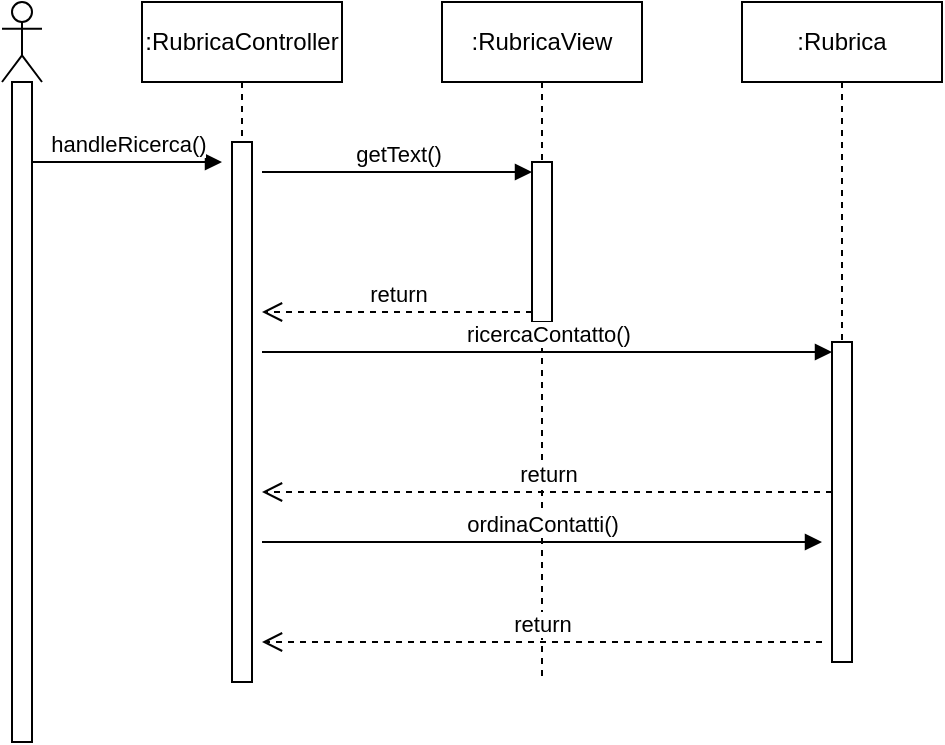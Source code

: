 <mxfile version="25.0.3">
  <diagram name="Pagina-1" id="_hmgfsoMr_xI_Kh3dmla">
    <mxGraphModel dx="1050" dy="511" grid="1" gridSize="10" guides="1" tooltips="1" connect="1" arrows="1" fold="1" page="1" pageScale="1" pageWidth="827" pageHeight="1169" math="0" shadow="0">
      <root>
        <mxCell id="0" />
        <mxCell id="1" parent="0" />
        <mxCell id="EEyTpw31PaXVnW-Z2_q3-1" value="" style="shape=umlLifeline;perimeter=lifelinePerimeter;whiteSpace=wrap;html=1;container=1;dropTarget=0;collapsible=0;recursiveResize=0;outlineConnect=0;portConstraint=eastwest;newEdgeStyle={&quot;curved&quot;:0,&quot;rounded&quot;:0};participant=umlActor;" vertex="1" parent="1">
          <mxGeometry x="130" y="80" width="20" height="370" as="geometry" />
        </mxCell>
        <mxCell id="EEyTpw31PaXVnW-Z2_q3-2" value="" style="html=1;points=[[0,0,0,0,5],[0,1,0,0,-5],[1,0,0,0,5],[1,1,0,0,-5]];perimeter=orthogonalPerimeter;outlineConnect=0;targetShapes=umlLifeline;portConstraint=eastwest;newEdgeStyle={&quot;curved&quot;:0,&quot;rounded&quot;:0};" vertex="1" parent="EEyTpw31PaXVnW-Z2_q3-1">
          <mxGeometry x="5" y="40" width="10" height="330" as="geometry" />
        </mxCell>
        <mxCell id="EEyTpw31PaXVnW-Z2_q3-3" value=":RubricaController" style="shape=umlLifeline;perimeter=lifelinePerimeter;whiteSpace=wrap;html=1;container=1;dropTarget=0;collapsible=0;recursiveResize=0;outlineConnect=0;portConstraint=eastwest;newEdgeStyle={&quot;curved&quot;:0,&quot;rounded&quot;:0};" vertex="1" parent="1">
          <mxGeometry x="200" y="80" width="100" height="340" as="geometry" />
        </mxCell>
        <mxCell id="EEyTpw31PaXVnW-Z2_q3-5" value="" style="html=1;points=[[0,0,0,0,5],[0,1,0,0,-5],[1,0,0,0,5],[1,1,0,0,-5]];perimeter=orthogonalPerimeter;outlineConnect=0;targetShapes=umlLifeline;portConstraint=eastwest;newEdgeStyle={&quot;curved&quot;:0,&quot;rounded&quot;:0};" vertex="1" parent="EEyTpw31PaXVnW-Z2_q3-3">
          <mxGeometry x="45" y="70" width="10" height="270" as="geometry" />
        </mxCell>
        <mxCell id="EEyTpw31PaXVnW-Z2_q3-4" value="handleRicerca()" style="html=1;verticalAlign=bottom;endArrow=block;curved=0;rounded=0;" edge="1" parent="1" source="EEyTpw31PaXVnW-Z2_q3-2">
          <mxGeometry width="80" relative="1" as="geometry">
            <mxPoint x="150" y="160" as="sourcePoint" />
            <mxPoint x="240" y="160" as="targetPoint" />
          </mxGeometry>
        </mxCell>
        <mxCell id="EEyTpw31PaXVnW-Z2_q3-6" value=":RubricaView" style="shape=umlLifeline;perimeter=lifelinePerimeter;whiteSpace=wrap;html=1;container=1;dropTarget=0;collapsible=0;recursiveResize=0;outlineConnect=0;portConstraint=eastwest;newEdgeStyle={&quot;curved&quot;:0,&quot;rounded&quot;:0};" vertex="1" parent="1">
          <mxGeometry x="350" y="80" width="100" height="340" as="geometry" />
        </mxCell>
        <mxCell id="EEyTpw31PaXVnW-Z2_q3-18" value="" style="html=1;points=[[0,0,0,0,5],[0,1,0,0,-5],[1,0,0,0,5],[1,1,0,0,-5]];perimeter=orthogonalPerimeter;outlineConnect=0;targetShapes=umlLifeline;portConstraint=eastwest;newEdgeStyle={&quot;curved&quot;:0,&quot;rounded&quot;:0};" vertex="1" parent="EEyTpw31PaXVnW-Z2_q3-6">
          <mxGeometry x="45" y="80" width="10" height="80" as="geometry" />
        </mxCell>
        <mxCell id="EEyTpw31PaXVnW-Z2_q3-10" value=":Rubrica" style="shape=umlLifeline;perimeter=lifelinePerimeter;whiteSpace=wrap;html=1;container=1;dropTarget=0;collapsible=0;recursiveResize=0;outlineConnect=0;portConstraint=eastwest;newEdgeStyle={&quot;curved&quot;:0,&quot;rounded&quot;:0};" vertex="1" parent="1">
          <mxGeometry x="500" y="80" width="100" height="330" as="geometry" />
        </mxCell>
        <mxCell id="EEyTpw31PaXVnW-Z2_q3-15" value="" style="html=1;points=[[0,0,0,0,5],[0,1,0,0,-5],[1,0,0,0,5],[1,1,0,0,-5]];perimeter=orthogonalPerimeter;outlineConnect=0;targetShapes=umlLifeline;portConstraint=eastwest;newEdgeStyle={&quot;curved&quot;:0,&quot;rounded&quot;:0};" vertex="1" parent="EEyTpw31PaXVnW-Z2_q3-10">
          <mxGeometry x="45" y="170" width="10" height="160" as="geometry" />
        </mxCell>
        <mxCell id="EEyTpw31PaXVnW-Z2_q3-16" value="ricercaContatto()" style="html=1;verticalAlign=bottom;endArrow=block;curved=0;rounded=0;entryX=0;entryY=0;entryDx=0;entryDy=5;" edge="1" target="EEyTpw31PaXVnW-Z2_q3-15" parent="1">
          <mxGeometry relative="1" as="geometry">
            <mxPoint x="260" y="255" as="sourcePoint" />
          </mxGeometry>
        </mxCell>
        <mxCell id="EEyTpw31PaXVnW-Z2_q3-17" value="return" style="html=1;verticalAlign=bottom;endArrow=open;dashed=1;endSize=8;curved=0;rounded=0;" edge="1" source="EEyTpw31PaXVnW-Z2_q3-15" parent="1">
          <mxGeometry relative="1" as="geometry">
            <mxPoint x="260" y="325" as="targetPoint" />
          </mxGeometry>
        </mxCell>
        <mxCell id="EEyTpw31PaXVnW-Z2_q3-19" value="getText()" style="html=1;verticalAlign=bottom;endArrow=block;curved=0;rounded=0;entryX=0;entryY=0;entryDx=0;entryDy=5;" edge="1" target="EEyTpw31PaXVnW-Z2_q3-18" parent="1">
          <mxGeometry relative="1" as="geometry">
            <mxPoint x="260" y="165" as="sourcePoint" />
          </mxGeometry>
        </mxCell>
        <mxCell id="EEyTpw31PaXVnW-Z2_q3-20" value="return" style="html=1;verticalAlign=bottom;endArrow=open;dashed=1;endSize=8;curved=0;rounded=0;exitX=0;exitY=1;exitDx=0;exitDy=-5;" edge="1" source="EEyTpw31PaXVnW-Z2_q3-18" parent="1">
          <mxGeometry relative="1" as="geometry">
            <mxPoint x="260" y="235" as="targetPoint" />
          </mxGeometry>
        </mxCell>
        <mxCell id="EEyTpw31PaXVnW-Z2_q3-21" value="ordinaContatti()" style="html=1;verticalAlign=bottom;endArrow=block;curved=0;rounded=0;" edge="1" parent="1">
          <mxGeometry width="80" relative="1" as="geometry">
            <mxPoint x="260" y="350" as="sourcePoint" />
            <mxPoint x="540" y="350" as="targetPoint" />
          </mxGeometry>
        </mxCell>
        <mxCell id="EEyTpw31PaXVnW-Z2_q3-23" value="return" style="html=1;verticalAlign=bottom;endArrow=open;dashed=1;endSize=8;curved=0;rounded=0;" edge="1" parent="1">
          <mxGeometry relative="1" as="geometry">
            <mxPoint x="540" y="400" as="sourcePoint" />
            <mxPoint x="260" y="400" as="targetPoint" />
          </mxGeometry>
        </mxCell>
      </root>
    </mxGraphModel>
  </diagram>
</mxfile>
